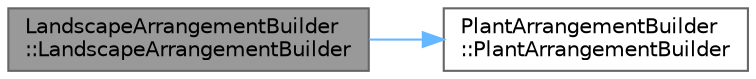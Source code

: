 digraph "LandscapeArrangementBuilder::LandscapeArrangementBuilder"
{
 // INTERACTIVE_SVG=YES
 // LATEX_PDF_SIZE
  bgcolor="transparent";
  edge [fontname=Helvetica,fontsize=10,labelfontname=Helvetica,labelfontsize=10];
  node [fontname=Helvetica,fontsize=10,shape=box,height=0.2,width=0.4];
  rankdir="LR";
  Node1 [id="Node000001",label="LandscapeArrangementBuilder\l::LandscapeArrangementBuilder",height=0.2,width=0.4,color="gray40", fillcolor="grey60", style="filled", fontcolor="black",tooltip="Default constructor."];
  Node1 -> Node2 [id="edge1_Node000001_Node000002",color="steelblue1",style="solid",tooltip=" "];
  Node2 [id="Node000002",label="PlantArrangementBuilder\l::PlantArrangementBuilder",height=0.2,width=0.4,color="grey40", fillcolor="white", style="filled",URL="$class_plant_arrangement_builder.html#a3774c22adda399ffa7dca7849cfa6417",tooltip="Default constructor."];
}
